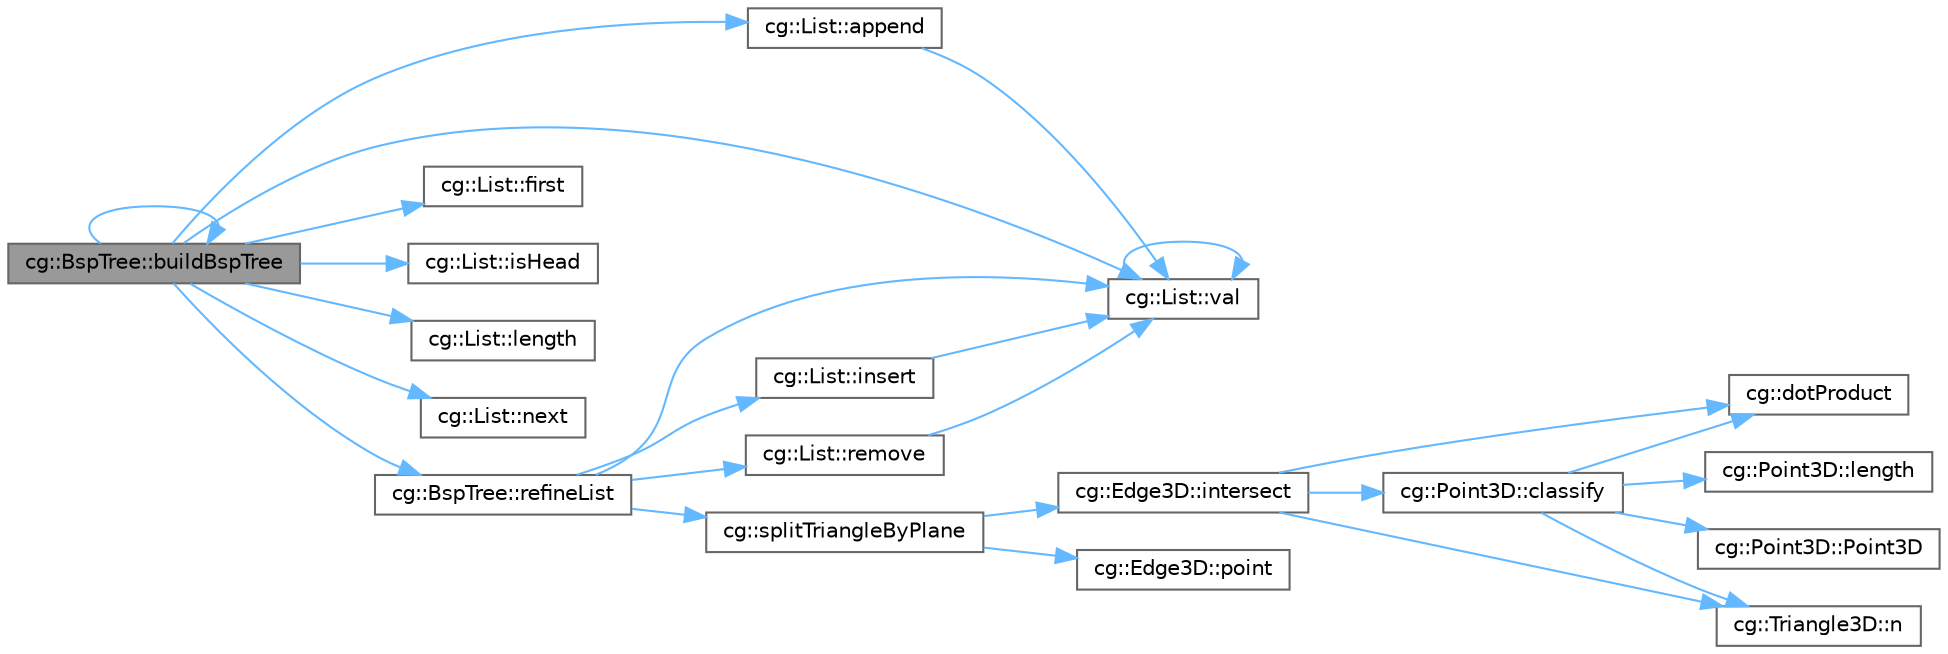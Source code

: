 digraph "cg::BspTree::buildBspTree"
{
 // LATEX_PDF_SIZE
  bgcolor="transparent";
  edge [fontname=Helvetica,fontsize=10,labelfontname=Helvetica,labelfontsize=10];
  node [fontname=Helvetica,fontsize=10,shape=box,height=0.2,width=0.4];
  rankdir="LR";
  Node1 [id="Node000001",label="cg::BspTree::buildBspTree",height=0.2,width=0.4,color="gray40", fillcolor="grey60", style="filled", fontcolor="black",tooltip=" "];
  Node1 -> Node2 [id="edge1_Node000001_Node000002",color="steelblue1",style="solid",tooltip=" "];
  Node2 [id="Node000002",label="cg::List::append",height=0.2,width=0.4,color="grey40", fillcolor="white", style="filled",URL="$classcg_1_1_list.html#ab3d1d9a488def2473913b2f58fc291f8",tooltip=" "];
  Node2 -> Node3 [id="edge2_Node000002_Node000003",color="steelblue1",style="solid",tooltip=" "];
  Node3 [id="Node000003",label="cg::List::val",height=0.2,width=0.4,color="grey40", fillcolor="white", style="filled",URL="$classcg_1_1_list.html#abb630c74effbfbb9f67e865eec72169b",tooltip=" "];
  Node3 -> Node3 [id="edge3_Node000003_Node000003",color="steelblue1",style="solid",tooltip=" "];
  Node1 -> Node1 [id="edge4_Node000001_Node000001",color="steelblue1",style="solid",tooltip=" "];
  Node1 -> Node4 [id="edge5_Node000001_Node000004",color="steelblue1",style="solid",tooltip=" "];
  Node4 [id="Node000004",label="cg::List::first",height=0.2,width=0.4,color="grey40", fillcolor="white", style="filled",URL="$classcg_1_1_list.html#aae8978eb0c891e3aae8633baf3a84263",tooltip=" "];
  Node1 -> Node5 [id="edge6_Node000001_Node000005",color="steelblue1",style="solid",tooltip=" "];
  Node5 [id="Node000005",label="cg::List::isHead",height=0.2,width=0.4,color="grey40", fillcolor="white", style="filled",URL="$classcg_1_1_list.html#ae8b681af676bc602543f7e859cd5a053",tooltip=" "];
  Node1 -> Node6 [id="edge7_Node000001_Node000006",color="steelblue1",style="solid",tooltip=" "];
  Node6 [id="Node000006",label="cg::List::length",height=0.2,width=0.4,color="grey40", fillcolor="white", style="filled",URL="$classcg_1_1_list.html#a73e3b8793657d7d63d91752f078d93e2",tooltip=" "];
  Node1 -> Node7 [id="edge8_Node000001_Node000007",color="steelblue1",style="solid",tooltip=" "];
  Node7 [id="Node000007",label="cg::List::next",height=0.2,width=0.4,color="grey40", fillcolor="white", style="filled",URL="$classcg_1_1_list.html#a8a762def664ea9d6829b91a10bc99331",tooltip=" "];
  Node1 -> Node8 [id="edge9_Node000001_Node000008",color="steelblue1",style="solid",tooltip=" "];
  Node8 [id="Node000008",label="cg::BspTree::refineList",height=0.2,width=0.4,color="grey40", fillcolor="white", style="filled",URL="$classcg_1_1_bsp_tree.html#ab45c28b0258b23a6a0b198703c5725d1",tooltip=" "];
  Node8 -> Node9 [id="edge10_Node000008_Node000009",color="steelblue1",style="solid",tooltip=" "];
  Node9 [id="Node000009",label="cg::List::insert",height=0.2,width=0.4,color="grey40", fillcolor="white", style="filled",URL="$classcg_1_1_list.html#a0314a62ee7d27daa2e1f0906d0d95349",tooltip=" "];
  Node9 -> Node3 [id="edge11_Node000009_Node000003",color="steelblue1",style="solid",tooltip=" "];
  Node8 -> Node10 [id="edge12_Node000008_Node000010",color="steelblue1",style="solid",tooltip=" "];
  Node10 [id="Node000010",label="cg::List::remove",height=0.2,width=0.4,color="grey40", fillcolor="white", style="filled",URL="$classcg_1_1_list.html#a4c2c6348cb68c3161899df7677f43914",tooltip=" "];
  Node10 -> Node3 [id="edge13_Node000010_Node000003",color="steelblue1",style="solid",tooltip=" "];
  Node8 -> Node11 [id="edge14_Node000008_Node000011",color="steelblue1",style="solid",tooltip=" "];
  Node11 [id="Node000011",label="cg::splitTriangleByPlane",height=0.2,width=0.4,color="grey40", fillcolor="white", style="filled",URL="$namespacecg.html#a4d178f1448a405e55295f8c096f6f2aa",tooltip=" "];
  Node11 -> Node12 [id="edge15_Node000011_Node000012",color="steelblue1",style="solid",tooltip=" "];
  Node12 [id="Node000012",label="cg::Edge3D::intersect",height=0.2,width=0.4,color="grey40", fillcolor="white", style="filled",URL="$classcg_1_1_edge3_d.html#a8a2e643bbd7011762a1a5c7d02855a58",tooltip=" "];
  Node12 -> Node13 [id="edge16_Node000012_Node000013",color="steelblue1",style="solid",tooltip=" "];
  Node13 [id="Node000013",label="cg::Point3D::classify",height=0.2,width=0.4,color="grey40", fillcolor="white", style="filled",URL="$classcg_1_1_point3_d.html#a45dcacbca0463642c8535b2cca5e6848",tooltip=" "];
  Node13 -> Node14 [id="edge17_Node000013_Node000014",color="steelblue1",style="solid",tooltip=" "];
  Node14 [id="Node000014",label="cg::dotProduct",height=0.2,width=0.4,color="grey40", fillcolor="white", style="filled",URL="$namespacecg.html#a6a74554070e23984ce38c17315c1f4eb",tooltip=" "];
  Node13 -> Node15 [id="edge18_Node000013_Node000015",color="steelblue1",style="solid",tooltip=" "];
  Node15 [id="Node000015",label="cg::Point3D::length",height=0.2,width=0.4,color="grey40", fillcolor="white", style="filled",URL="$classcg_1_1_point3_d.html#a4da3a710d7630680ec7d1f19f8d3f230",tooltip=" "];
  Node13 -> Node16 [id="edge19_Node000013_Node000016",color="steelblue1",style="solid",tooltip=" "];
  Node16 [id="Node000016",label="cg::Triangle3D::n",height=0.2,width=0.4,color="grey40", fillcolor="white", style="filled",URL="$classcg_1_1_triangle3_d.html#ae02abefe4260f7e9f706cf8786f8be2c",tooltip=" "];
  Node13 -> Node17 [id="edge20_Node000013_Node000017",color="steelblue1",style="solid",tooltip=" "];
  Node17 [id="Node000017",label="cg::Point3D::Point3D",height=0.2,width=0.4,color="grey40", fillcolor="white", style="filled",URL="$classcg_1_1_point3_d.html#a90bf03519f1358d5150092a80ca67f92",tooltip=" "];
  Node12 -> Node14 [id="edge21_Node000012_Node000014",color="steelblue1",style="solid",tooltip=" "];
  Node12 -> Node16 [id="edge22_Node000012_Node000016",color="steelblue1",style="solid",tooltip=" "];
  Node11 -> Node18 [id="edge23_Node000011_Node000018",color="steelblue1",style="solid",tooltip=" "];
  Node18 [id="Node000018",label="cg::Edge3D::point",height=0.2,width=0.4,color="grey40", fillcolor="white", style="filled",URL="$classcg_1_1_edge3_d.html#aa883bd333a2d04692a126c9dc86d85aa",tooltip=" "];
  Node8 -> Node3 [id="edge24_Node000008_Node000003",color="steelblue1",style="solid",tooltip=" "];
  Node1 -> Node3 [id="edge25_Node000001_Node000003",color="steelblue1",style="solid",tooltip=" "];
}
